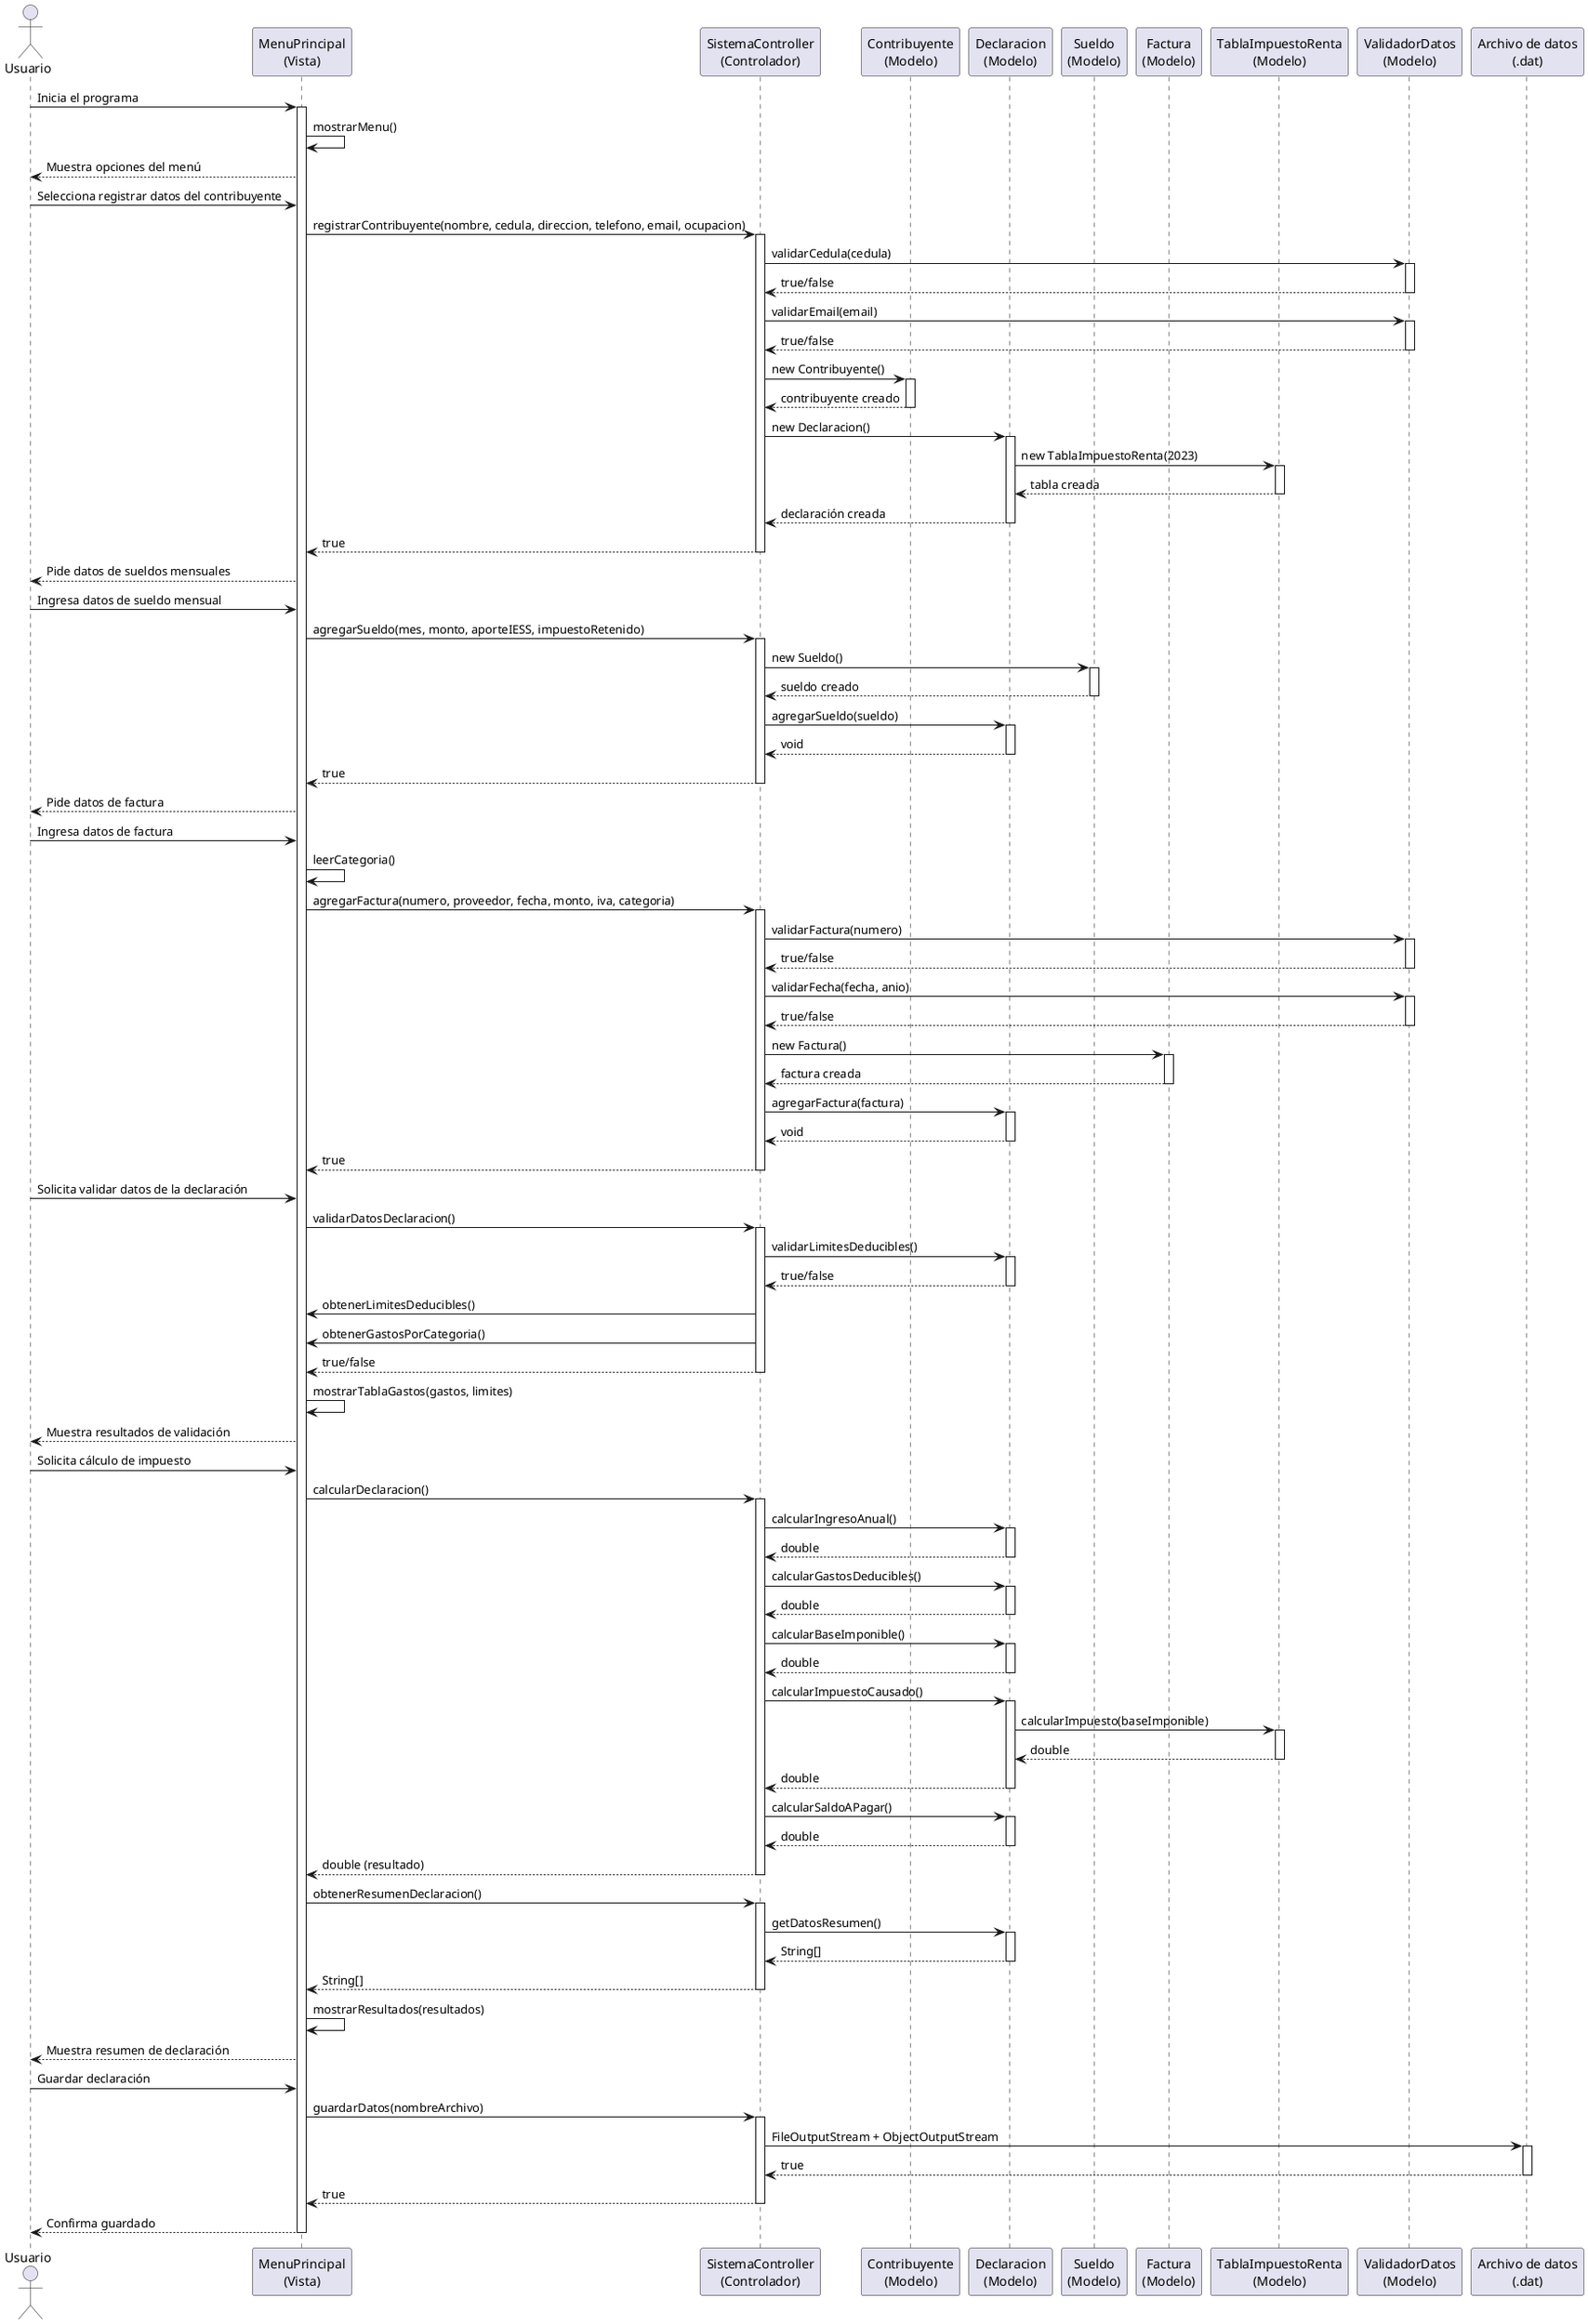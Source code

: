 @startuml Secuencia - Declaración de Impuestos 2023

actor Usuario
participant "MenuPrincipal\n(Vista)" as Vista
participant "SistemaController\n(Controlador)" as Controlador
participant "Contribuyente\n(Modelo)" as ModeloContribuyente
participant "Declaracion\n(Modelo)" as ModeloDeclaracion
participant "Sueldo\n(Modelo)" as ModeloSueldo
participant "Factura\n(Modelo)" as ModeloFactura
participant "TablaImpuestoRenta\n(Modelo)" as ModeloTabla
participant "ValidadorDatos\n(Modelo)" as Validador
participant "Archivo de datos\n(.dat)" as Archivo

Usuario -> Vista: Inicia el programa
activate Vista

Vista -> Vista: mostrarMenu()
Vista --> Usuario: Muestra opciones del menú

Usuario -> Vista: Selecciona registrar datos del contribuyente
Vista -> Controlador: registrarContribuyente(nombre, cedula, direccion, telefono, email, ocupacion)
activate Controlador
Controlador -> Validador: validarCedula(cedula)
activate Validador
Validador --> Controlador: true/false
deactivate Validador
Controlador -> Validador: validarEmail(email)
activate Validador
Validador --> Controlador: true/false
deactivate Validador
Controlador -> ModeloContribuyente: new Contribuyente()
activate ModeloContribuyente
ModeloContribuyente --> Controlador: contribuyente creado
deactivate ModeloContribuyente
Controlador -> ModeloDeclaracion: new Declaracion()
activate ModeloDeclaracion
ModeloDeclaracion -> ModeloTabla: new TablaImpuestoRenta(2023)
activate ModeloTabla
ModeloTabla --> ModeloDeclaracion: tabla creada
deactivate ModeloTabla
ModeloDeclaracion --> Controlador: declaración creada
deactivate ModeloDeclaracion
Controlador --> Vista: true
deactivate Controlador

Vista --> Usuario: Pide datos de sueldos mensuales

Usuario -> Vista: Ingresa datos de sueldo mensual
Vista -> Controlador: agregarSueldo(mes, monto, aporteIESS, impuestoRetenido)
activate Controlador
Controlador -> ModeloSueldo: new Sueldo()
activate ModeloSueldo
ModeloSueldo --> Controlador: sueldo creado
deactivate ModeloSueldo
Controlador -> ModeloDeclaracion: agregarSueldo(sueldo)
activate ModeloDeclaracion
ModeloDeclaracion --> Controlador: void
deactivate ModeloDeclaracion
Controlador --> Vista: true
deactivate Controlador

Vista --> Usuario: Pide datos de factura

Usuario -> Vista: Ingresa datos de factura
Vista -> Vista: leerCategoria()
Vista -> Controlador: agregarFactura(numero, proveedor, fecha, monto, iva, categoria)
activate Controlador
Controlador -> Validador: validarFactura(numero)
activate Validador
Validador --> Controlador: true/false
deactivate Validador
Controlador -> Validador: validarFecha(fecha, anio)
activate Validador
Validador --> Controlador: true/false
deactivate Validador
Controlador -> ModeloFactura: new Factura()
activate ModeloFactura
ModeloFactura --> Controlador: factura creada
deactivate ModeloFactura
Controlador -> ModeloDeclaracion: agregarFactura(factura)
activate ModeloDeclaracion
ModeloDeclaracion --> Controlador: void
deactivate ModeloDeclaracion
Controlador --> Vista: true
deactivate Controlador

Usuario -> Vista: Solicita validar datos de la declaración
Vista -> Controlador: validarDatosDeclaracion()
activate Controlador
Controlador -> ModeloDeclaracion: validarLimitesDeducibles()
activate ModeloDeclaracion
ModeloDeclaracion --> Controlador: true/false
deactivate ModeloDeclaracion
Controlador -> Vista: obtenerLimitesDeducibles()
Controlador -> Vista: obtenerGastosPorCategoria()
Controlador --> Vista: true/false
deactivate Controlador
Vista -> Vista: mostrarTablaGastos(gastos, limites)
Vista --> Usuario: Muestra resultados de validación

Usuario -> Vista: Solicita cálculo de impuesto
Vista -> Controlador: calcularDeclaracion()
activate Controlador
Controlador -> ModeloDeclaracion: calcularIngresoAnual()
activate ModeloDeclaracion
ModeloDeclaracion --> Controlador: double
deactivate ModeloDeclaracion
Controlador -> ModeloDeclaracion: calcularGastosDeducibles()
activate ModeloDeclaracion
ModeloDeclaracion --> Controlador: double
deactivate ModeloDeclaracion
Controlador -> ModeloDeclaracion: calcularBaseImponible()
activate ModeloDeclaracion
ModeloDeclaracion --> Controlador: double
deactivate ModeloDeclaracion
Controlador -> ModeloDeclaracion: calcularImpuestoCausado()
activate ModeloDeclaracion
ModeloDeclaracion -> ModeloTabla: calcularImpuesto(baseImponible)
activate ModeloTabla
ModeloTabla --> ModeloDeclaracion: double
deactivate ModeloTabla
ModeloDeclaracion --> Controlador: double
deactivate ModeloDeclaracion
Controlador -> ModeloDeclaracion: calcularSaldoAPagar()
activate ModeloDeclaracion
ModeloDeclaracion --> Controlador: double
deactivate ModeloDeclaracion
Controlador --> Vista: double (resultado)
deactivate Controlador

Vista -> Controlador: obtenerResumenDeclaracion()
activate Controlador
Controlador -> ModeloDeclaracion: getDatosResumen()
activate ModeloDeclaracion
ModeloDeclaracion --> Controlador: String[]
deactivate ModeloDeclaracion
Controlador --> Vista: String[]
deactivate Controlador
Vista -> Vista: mostrarResultados(resultados)
Vista --> Usuario: Muestra resumen de declaración

Usuario -> Vista: Guardar declaración
Vista -> Controlador: guardarDatos(nombreArchivo)
activate Controlador
Controlador -> Archivo: FileOutputStream + ObjectOutputStream
activate Archivo
Archivo --> Controlador: true
deactivate Archivo
Controlador --> Vista: true
deactivate Controlador

Vista --> Usuario: Confirma guardado

deactivate Vista

@enduml